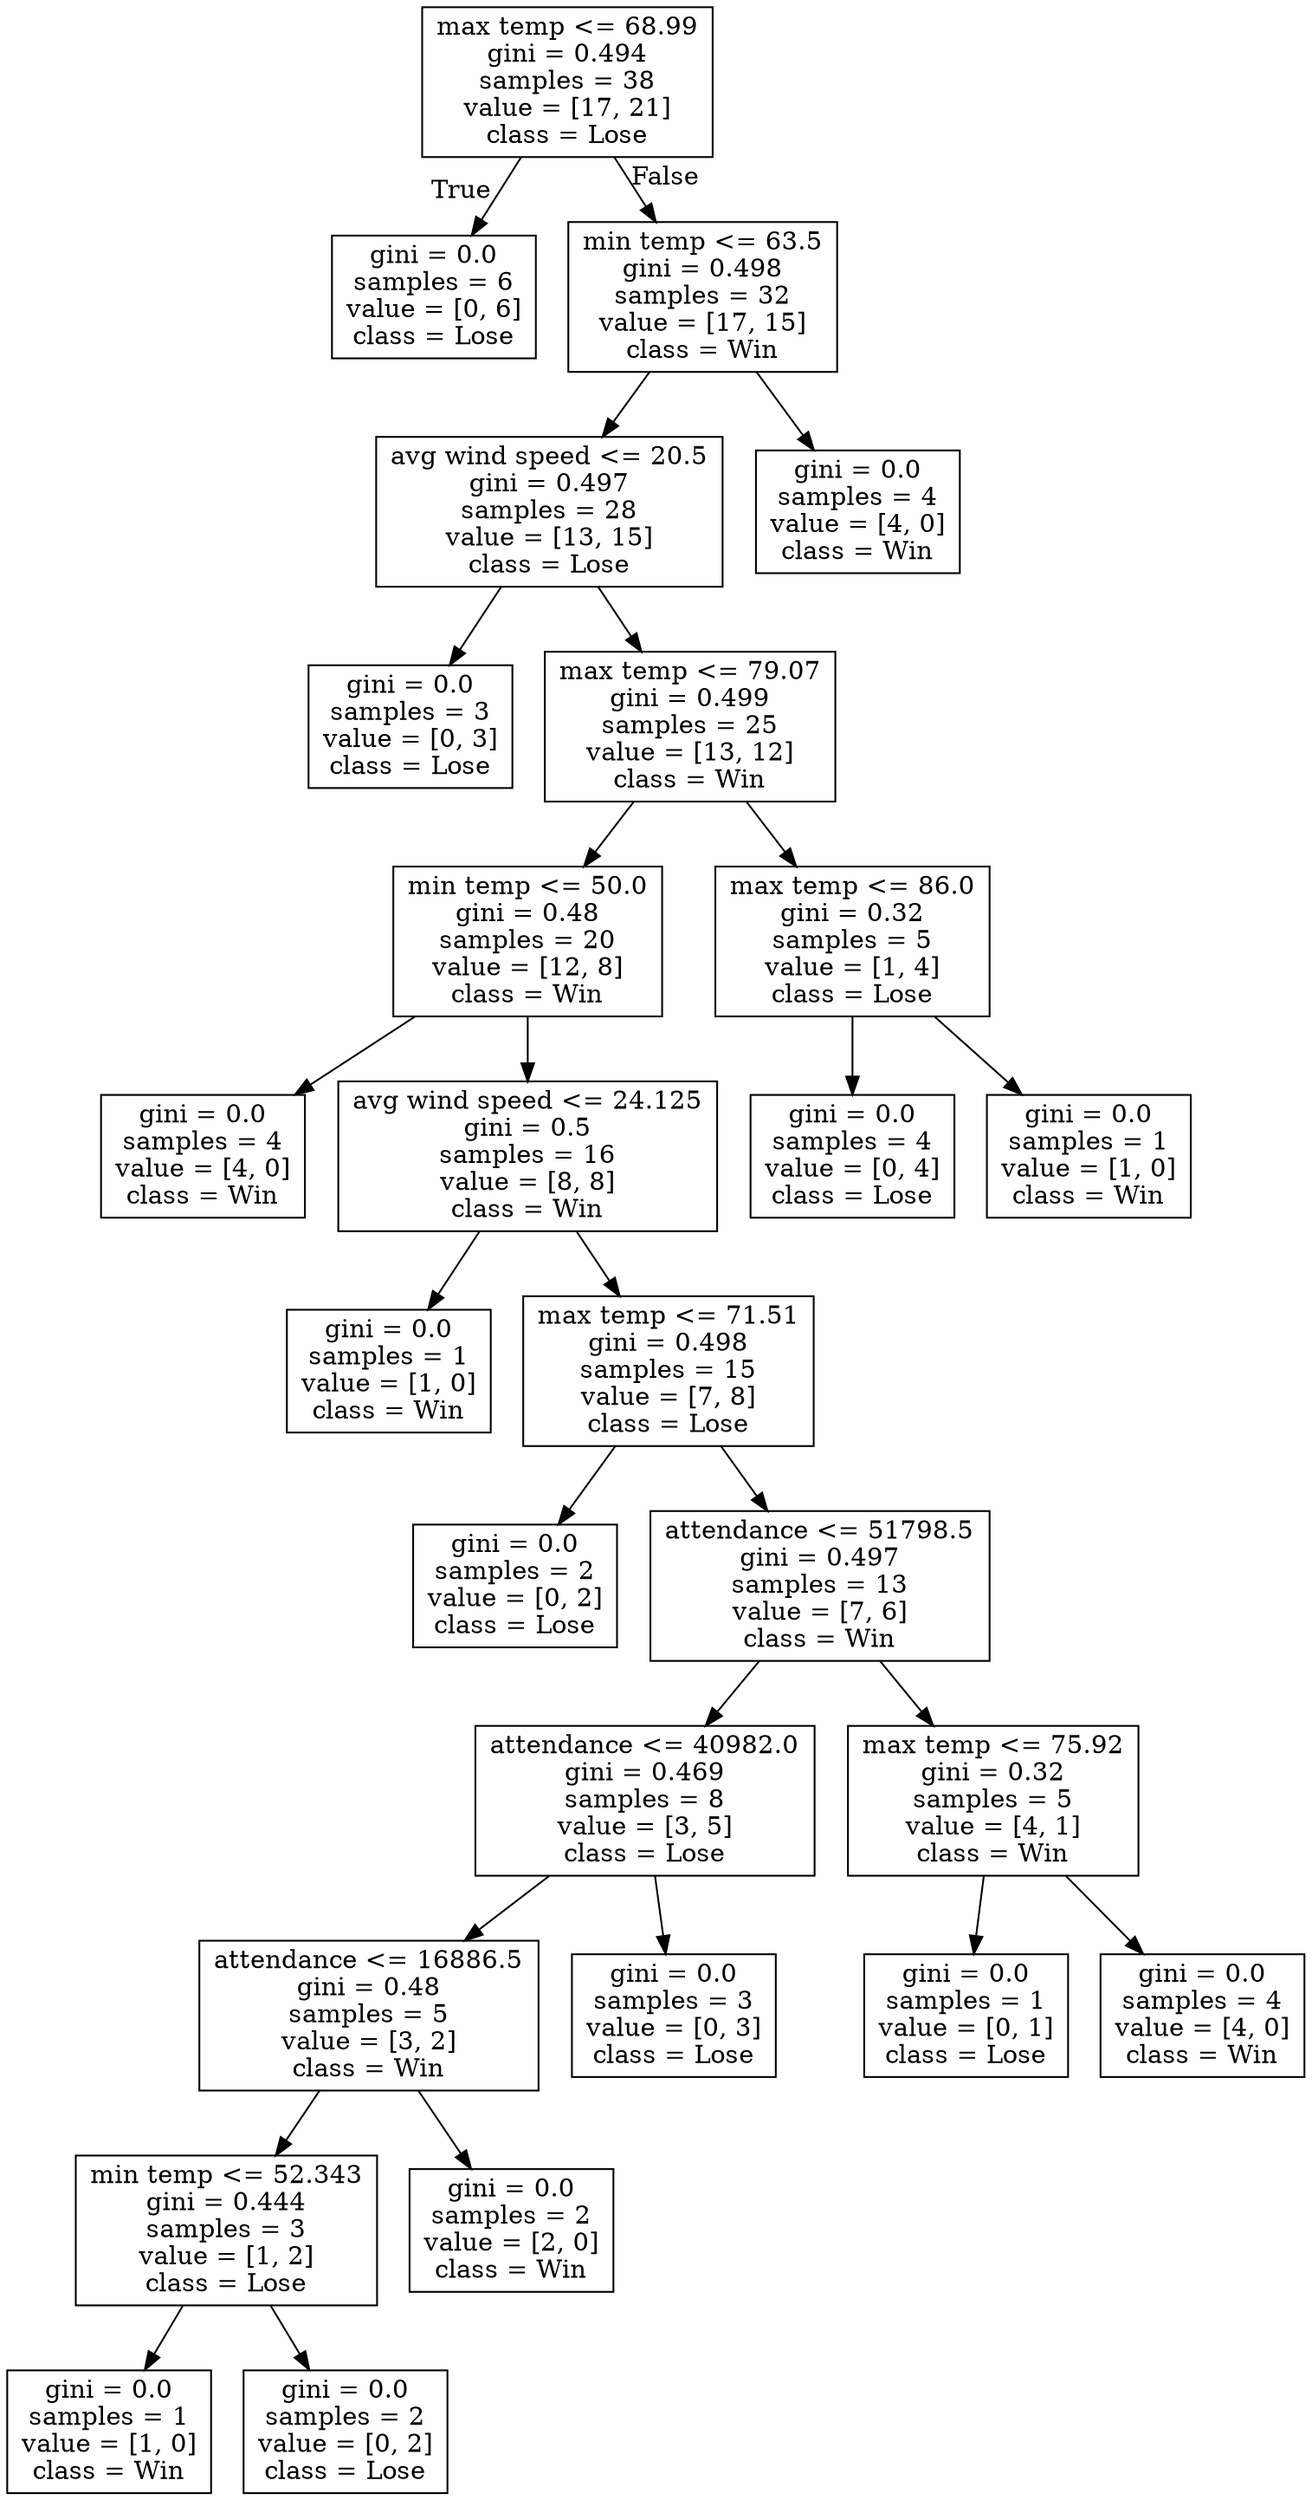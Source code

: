 digraph Tree {
node [shape=box] ;
0 [label="max temp <= 68.99\ngini = 0.494\nsamples = 38\nvalue = [17, 21]\nclass = Lose"] ;
1 [label="gini = 0.0\nsamples = 6\nvalue = [0, 6]\nclass = Lose"] ;
0 -> 1 [labeldistance=2.5, labelangle=45, headlabel="True"] ;
2 [label="min temp <= 63.5\ngini = 0.498\nsamples = 32\nvalue = [17, 15]\nclass = Win"] ;
0 -> 2 [labeldistance=2.5, labelangle=-45, headlabel="False"] ;
3 [label="avg wind speed <= 20.5\ngini = 0.497\nsamples = 28\nvalue = [13, 15]\nclass = Lose"] ;
2 -> 3 ;
4 [label="gini = 0.0\nsamples = 3\nvalue = [0, 3]\nclass = Lose"] ;
3 -> 4 ;
5 [label="max temp <= 79.07\ngini = 0.499\nsamples = 25\nvalue = [13, 12]\nclass = Win"] ;
3 -> 5 ;
6 [label="min temp <= 50.0\ngini = 0.48\nsamples = 20\nvalue = [12, 8]\nclass = Win"] ;
5 -> 6 ;
7 [label="gini = 0.0\nsamples = 4\nvalue = [4, 0]\nclass = Win"] ;
6 -> 7 ;
8 [label="avg wind speed <= 24.125\ngini = 0.5\nsamples = 16\nvalue = [8, 8]\nclass = Win"] ;
6 -> 8 ;
9 [label="gini = 0.0\nsamples = 1\nvalue = [1, 0]\nclass = Win"] ;
8 -> 9 ;
10 [label="max temp <= 71.51\ngini = 0.498\nsamples = 15\nvalue = [7, 8]\nclass = Lose"] ;
8 -> 10 ;
11 [label="gini = 0.0\nsamples = 2\nvalue = [0, 2]\nclass = Lose"] ;
10 -> 11 ;
12 [label="attendance <= 51798.5\ngini = 0.497\nsamples = 13\nvalue = [7, 6]\nclass = Win"] ;
10 -> 12 ;
13 [label="attendance <= 40982.0\ngini = 0.469\nsamples = 8\nvalue = [3, 5]\nclass = Lose"] ;
12 -> 13 ;
14 [label="attendance <= 16886.5\ngini = 0.48\nsamples = 5\nvalue = [3, 2]\nclass = Win"] ;
13 -> 14 ;
15 [label="min temp <= 52.343\ngini = 0.444\nsamples = 3\nvalue = [1, 2]\nclass = Lose"] ;
14 -> 15 ;
16 [label="gini = 0.0\nsamples = 1\nvalue = [1, 0]\nclass = Win"] ;
15 -> 16 ;
17 [label="gini = 0.0\nsamples = 2\nvalue = [0, 2]\nclass = Lose"] ;
15 -> 17 ;
18 [label="gini = 0.0\nsamples = 2\nvalue = [2, 0]\nclass = Win"] ;
14 -> 18 ;
19 [label="gini = 0.0\nsamples = 3\nvalue = [0, 3]\nclass = Lose"] ;
13 -> 19 ;
20 [label="max temp <= 75.92\ngini = 0.32\nsamples = 5\nvalue = [4, 1]\nclass = Win"] ;
12 -> 20 ;
21 [label="gini = 0.0\nsamples = 1\nvalue = [0, 1]\nclass = Lose"] ;
20 -> 21 ;
22 [label="gini = 0.0\nsamples = 4\nvalue = [4, 0]\nclass = Win"] ;
20 -> 22 ;
23 [label="max temp <= 86.0\ngini = 0.32\nsamples = 5\nvalue = [1, 4]\nclass = Lose"] ;
5 -> 23 ;
24 [label="gini = 0.0\nsamples = 4\nvalue = [0, 4]\nclass = Lose"] ;
23 -> 24 ;
25 [label="gini = 0.0\nsamples = 1\nvalue = [1, 0]\nclass = Win"] ;
23 -> 25 ;
26 [label="gini = 0.0\nsamples = 4\nvalue = [4, 0]\nclass = Win"] ;
2 -> 26 ;
}